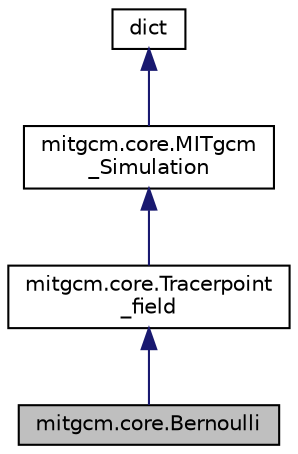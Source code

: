 digraph "mitgcm.core.Bernoulli"
{
  edge [fontname="Helvetica",fontsize="10",labelfontname="Helvetica",labelfontsize="10"];
  node [fontname="Helvetica",fontsize="10",shape=record];
  Node1 [label="mitgcm.core.Bernoulli",height=0.2,width=0.4,color="black", fillcolor="grey75", style="filled", fontcolor="black"];
  Node2 -> Node1 [dir="back",color="midnightblue",fontsize="10",style="solid",fontname="Helvetica"];
  Node2 [label="mitgcm.core.Tracerpoint\l_field",height=0.2,width=0.4,color="black", fillcolor="white", style="filled",URL="$classmitgcm_1_1core_1_1_tracerpoint__field.html"];
  Node3 -> Node2 [dir="back",color="midnightblue",fontsize="10",style="solid",fontname="Helvetica"];
  Node3 [label="mitgcm.core.MITgcm\l_Simulation",height=0.2,width=0.4,color="black", fillcolor="white", style="filled",URL="$classmitgcm_1_1core_1_1_m_i_tgcm___simulation.html"];
  Node4 -> Node3 [dir="back",color="midnightblue",fontsize="10",style="solid",fontname="Helvetica"];
  Node4 [label="dict",height=0.2,width=0.4,color="black", fillcolor="white", style="filled",URL="$classdict.html"];
}
